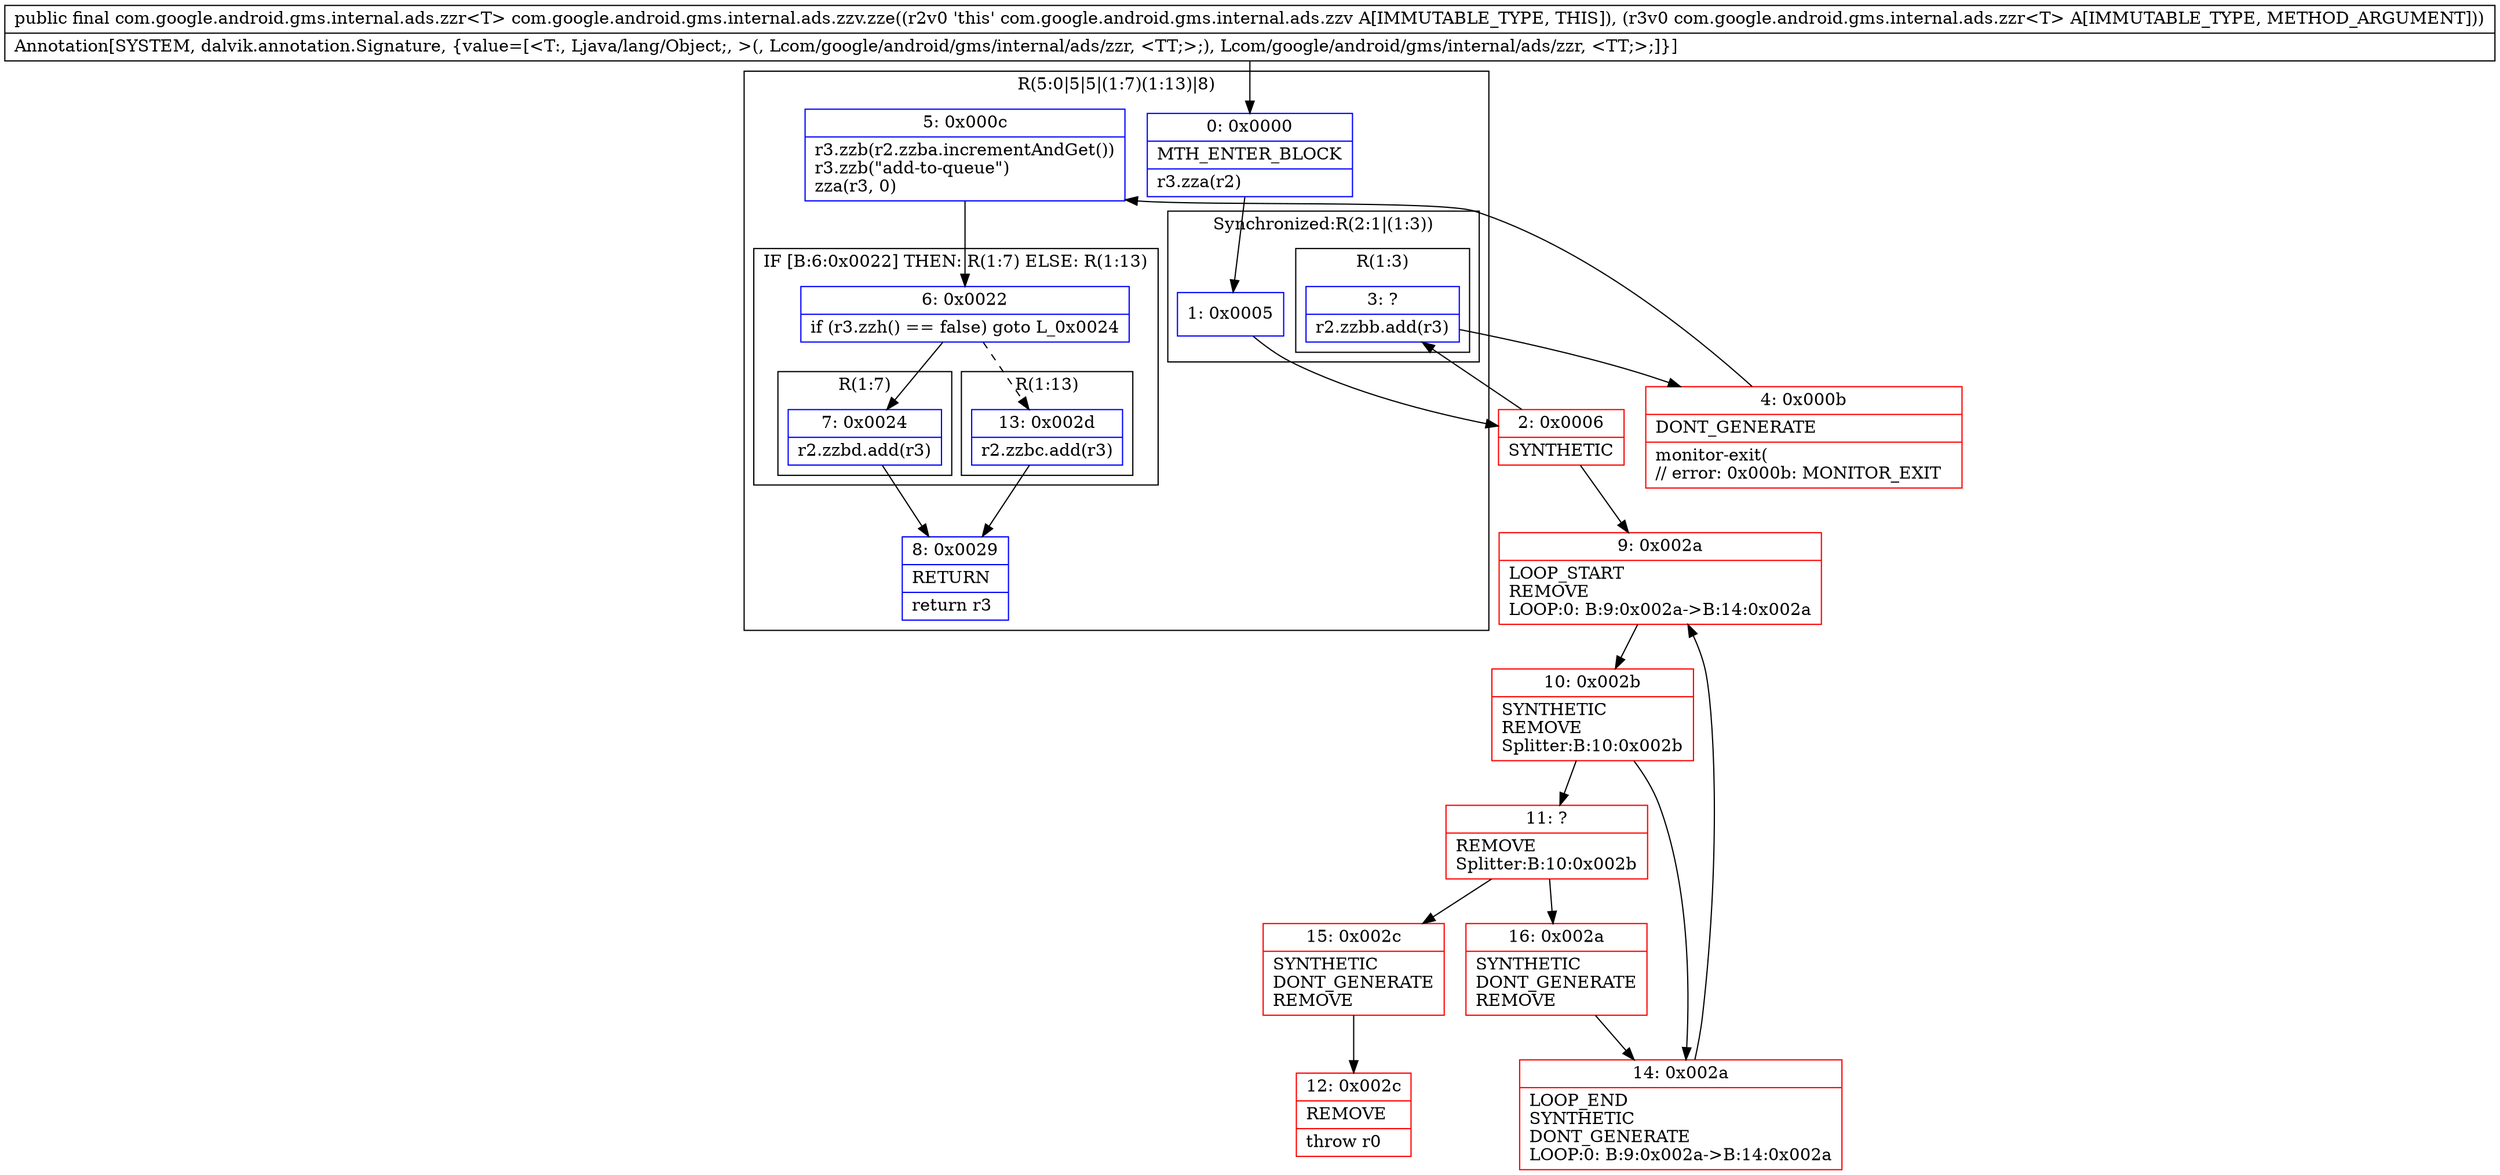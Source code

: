 digraph "CFG forcom.google.android.gms.internal.ads.zzv.zze(Lcom\/google\/android\/gms\/internal\/ads\/zzr;)Lcom\/google\/android\/gms\/internal\/ads\/zzr;" {
subgraph cluster_Region_1701612819 {
label = "R(5:0|5|5|(1:7)(1:13)|8)";
node [shape=record,color=blue];
Node_0 [shape=record,label="{0\:\ 0x0000|MTH_ENTER_BLOCK\l|r3.zza(r2)\l}"];
subgraph cluster_SynchronizedRegion_97248369 {
label = "Synchronized:R(2:1|(1:3))";
node [shape=record,color=blue];
Node_1 [shape=record,label="{1\:\ 0x0005}"];
subgraph cluster_Region_661756217 {
label = "R(1:3)";
node [shape=record,color=blue];
Node_3 [shape=record,label="{3\:\ ?|r2.zzbb.add(r3)\l}"];
}
}
Node_5 [shape=record,label="{5\:\ 0x000c|r3.zzb(r2.zzba.incrementAndGet())\lr3.zzb(\"add\-to\-queue\")\lzza(r3, 0)\l}"];
subgraph cluster_IfRegion_3913999 {
label = "IF [B:6:0x0022] THEN: R(1:7) ELSE: R(1:13)";
node [shape=record,color=blue];
Node_6 [shape=record,label="{6\:\ 0x0022|if (r3.zzh() == false) goto L_0x0024\l}"];
subgraph cluster_Region_20887566 {
label = "R(1:7)";
node [shape=record,color=blue];
Node_7 [shape=record,label="{7\:\ 0x0024|r2.zzbd.add(r3)\l}"];
}
subgraph cluster_Region_1527524404 {
label = "R(1:13)";
node [shape=record,color=blue];
Node_13 [shape=record,label="{13\:\ 0x002d|r2.zzbc.add(r3)\l}"];
}
}
Node_8 [shape=record,label="{8\:\ 0x0029|RETURN\l|return r3\l}"];
}
Node_2 [shape=record,color=red,label="{2\:\ 0x0006|SYNTHETIC\l}"];
Node_4 [shape=record,color=red,label="{4\:\ 0x000b|DONT_GENERATE\l|monitor\-exit(\l\/\/ error: 0x000b: MONITOR_EXIT  \l}"];
Node_9 [shape=record,color=red,label="{9\:\ 0x002a|LOOP_START\lREMOVE\lLOOP:0: B:9:0x002a\-\>B:14:0x002a\l}"];
Node_10 [shape=record,color=red,label="{10\:\ 0x002b|SYNTHETIC\lREMOVE\lSplitter:B:10:0x002b\l}"];
Node_11 [shape=record,color=red,label="{11\:\ ?|REMOVE\lSplitter:B:10:0x002b\l}"];
Node_12 [shape=record,color=red,label="{12\:\ 0x002c|REMOVE\l|throw r0\l}"];
Node_14 [shape=record,color=red,label="{14\:\ 0x002a|LOOP_END\lSYNTHETIC\lDONT_GENERATE\lLOOP:0: B:9:0x002a\-\>B:14:0x002a\l}"];
Node_15 [shape=record,color=red,label="{15\:\ 0x002c|SYNTHETIC\lDONT_GENERATE\lREMOVE\l}"];
Node_16 [shape=record,color=red,label="{16\:\ 0x002a|SYNTHETIC\lDONT_GENERATE\lREMOVE\l}"];
MethodNode[shape=record,label="{public final com.google.android.gms.internal.ads.zzr\<T\> com.google.android.gms.internal.ads.zzv.zze((r2v0 'this' com.google.android.gms.internal.ads.zzv A[IMMUTABLE_TYPE, THIS]), (r3v0 com.google.android.gms.internal.ads.zzr\<T\> A[IMMUTABLE_TYPE, METHOD_ARGUMENT]))  | Annotation[SYSTEM, dalvik.annotation.Signature, \{value=[\<T:, Ljava\/lang\/Object;, \>(, Lcom\/google\/android\/gms\/internal\/ads\/zzr, \<TT;\>;), Lcom\/google\/android\/gms\/internal\/ads\/zzr, \<TT;\>;]\}]\l}"];
MethodNode -> Node_0;
Node_0 -> Node_1;
Node_1 -> Node_2;
Node_3 -> Node_4;
Node_5 -> Node_6;
Node_6 -> Node_7;
Node_6 -> Node_13[style=dashed];
Node_7 -> Node_8;
Node_13 -> Node_8;
Node_2 -> Node_3;
Node_2 -> Node_9;
Node_4 -> Node_5;
Node_9 -> Node_10;
Node_10 -> Node_11;
Node_10 -> Node_14;
Node_11 -> Node_15;
Node_11 -> Node_16;
Node_14 -> Node_9;
Node_15 -> Node_12;
Node_16 -> Node_14;
}

